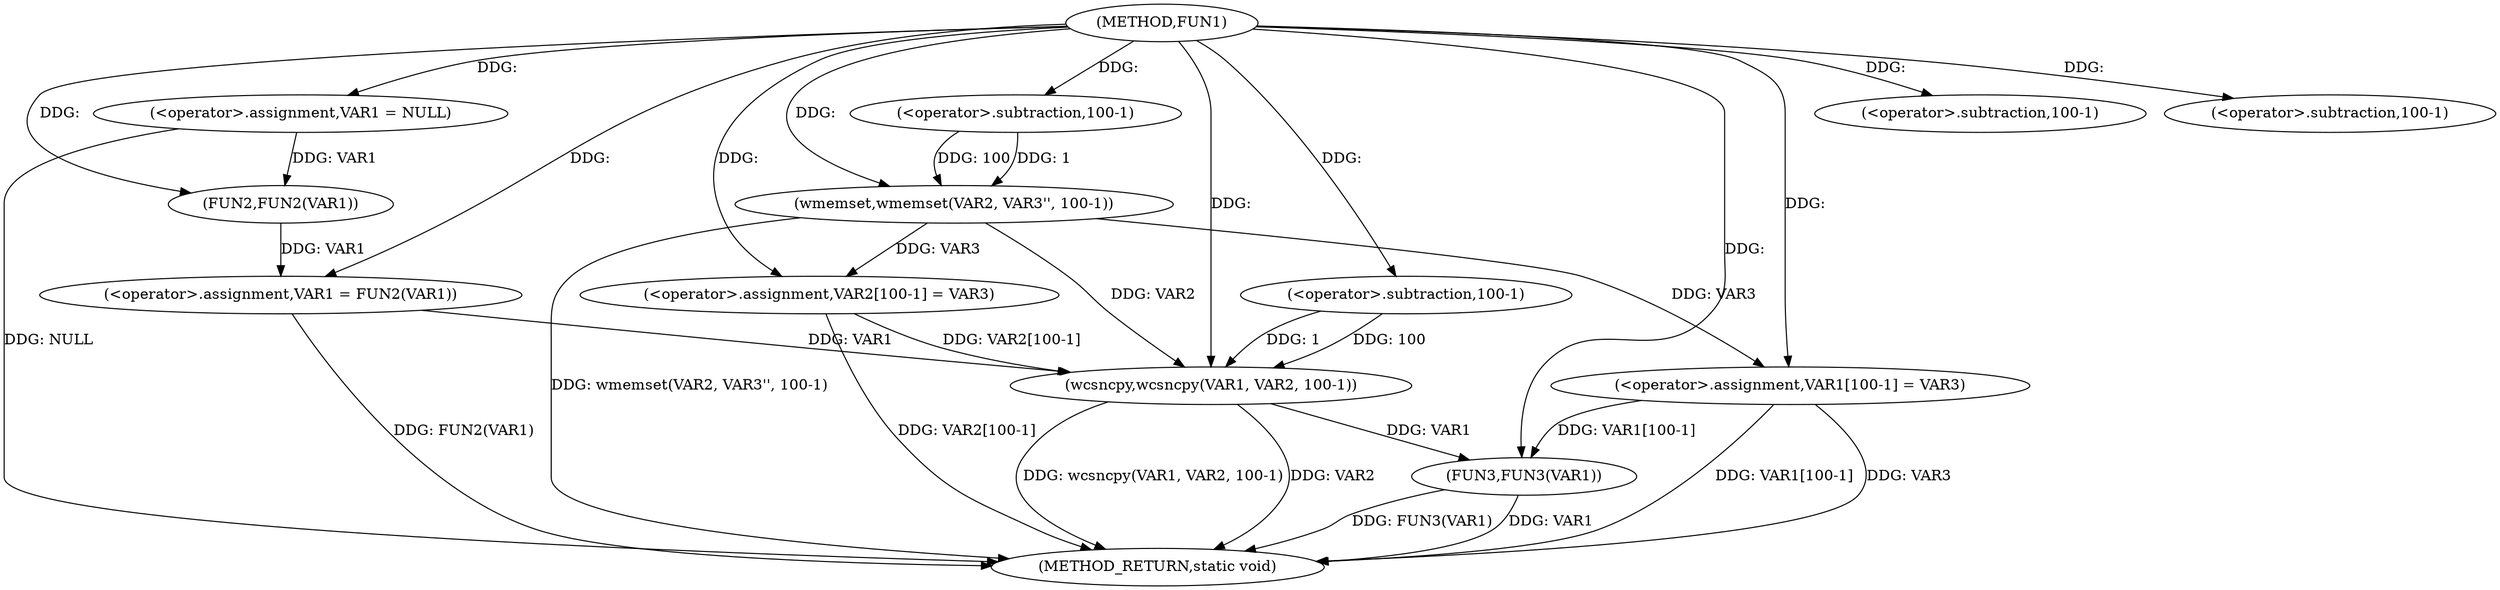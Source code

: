 digraph FUN1 {  
"1000100" [label = "(METHOD,FUN1)" ]
"1000140" [label = "(METHOD_RETURN,static void)" ]
"1000103" [label = "(<operator>.assignment,VAR1 = NULL)" ]
"1000106" [label = "(<operator>.assignment,VAR1 = FUN2(VAR1))" ]
"1000108" [label = "(FUN2,FUN2(VAR1))" ]
"1000112" [label = "(wmemset,wmemset(VAR2, VAR3'', 100-1))" ]
"1000115" [label = "(<operator>.subtraction,100-1)" ]
"1000118" [label = "(<operator>.assignment,VAR2[100-1] = VAR3)" ]
"1000121" [label = "(<operator>.subtraction,100-1)" ]
"1000125" [label = "(wcsncpy,wcsncpy(VAR1, VAR2, 100-1))" ]
"1000128" [label = "(<operator>.subtraction,100-1)" ]
"1000131" [label = "(<operator>.assignment,VAR1[100-1] = VAR3)" ]
"1000134" [label = "(<operator>.subtraction,100-1)" ]
"1000138" [label = "(FUN3,FUN3(VAR1))" ]
  "1000125" -> "1000140"  [ label = "DDG: wcsncpy(VAR1, VAR2, 100-1)"] 
  "1000106" -> "1000140"  [ label = "DDG: FUN2(VAR1)"] 
  "1000103" -> "1000140"  [ label = "DDG: NULL"] 
  "1000125" -> "1000140"  [ label = "DDG: VAR2"] 
  "1000112" -> "1000140"  [ label = "DDG: wmemset(VAR2, VAR3'', 100-1)"] 
  "1000138" -> "1000140"  [ label = "DDG: FUN3(VAR1)"] 
  "1000118" -> "1000140"  [ label = "DDG: VAR2[100-1]"] 
  "1000131" -> "1000140"  [ label = "DDG: VAR1[100-1]"] 
  "1000138" -> "1000140"  [ label = "DDG: VAR1"] 
  "1000131" -> "1000140"  [ label = "DDG: VAR3"] 
  "1000100" -> "1000103"  [ label = "DDG: "] 
  "1000108" -> "1000106"  [ label = "DDG: VAR1"] 
  "1000100" -> "1000106"  [ label = "DDG: "] 
  "1000103" -> "1000108"  [ label = "DDG: VAR1"] 
  "1000100" -> "1000108"  [ label = "DDG: "] 
  "1000100" -> "1000112"  [ label = "DDG: "] 
  "1000115" -> "1000112"  [ label = "DDG: 100"] 
  "1000115" -> "1000112"  [ label = "DDG: 1"] 
  "1000100" -> "1000115"  [ label = "DDG: "] 
  "1000112" -> "1000118"  [ label = "DDG: VAR3"] 
  "1000100" -> "1000118"  [ label = "DDG: "] 
  "1000100" -> "1000121"  [ label = "DDG: "] 
  "1000106" -> "1000125"  [ label = "DDG: VAR1"] 
  "1000100" -> "1000125"  [ label = "DDG: "] 
  "1000112" -> "1000125"  [ label = "DDG: VAR2"] 
  "1000118" -> "1000125"  [ label = "DDG: VAR2[100-1]"] 
  "1000128" -> "1000125"  [ label = "DDG: 100"] 
  "1000128" -> "1000125"  [ label = "DDG: 1"] 
  "1000100" -> "1000128"  [ label = "DDG: "] 
  "1000100" -> "1000131"  [ label = "DDG: "] 
  "1000112" -> "1000131"  [ label = "DDG: VAR3"] 
  "1000100" -> "1000134"  [ label = "DDG: "] 
  "1000125" -> "1000138"  [ label = "DDG: VAR1"] 
  "1000131" -> "1000138"  [ label = "DDG: VAR1[100-1]"] 
  "1000100" -> "1000138"  [ label = "DDG: "] 
}
